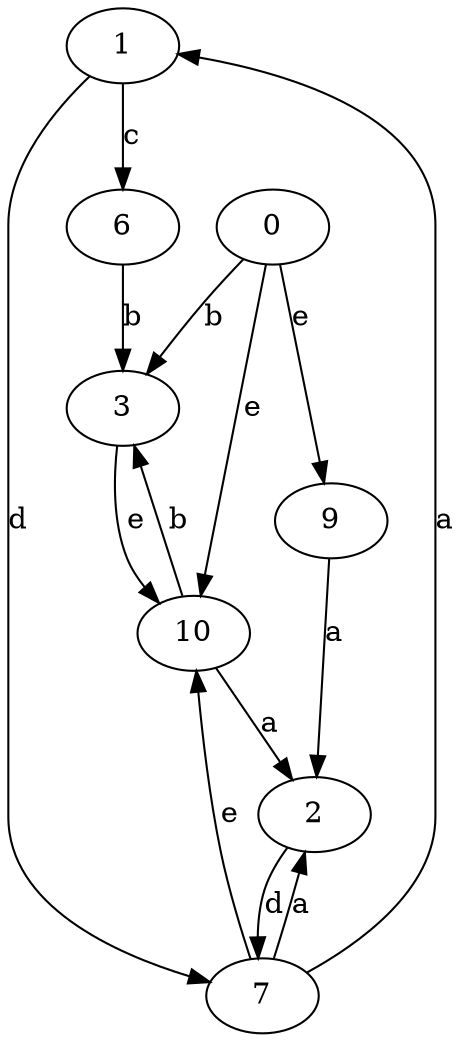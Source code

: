 strict digraph  {
1;
2;
3;
0;
6;
7;
9;
10;
1 -> 6  [label=c];
1 -> 7  [label=d];
2 -> 7  [label=d];
3 -> 10  [label=e];
0 -> 3  [label=b];
0 -> 9  [label=e];
0 -> 10  [label=e];
6 -> 3  [label=b];
7 -> 1  [label=a];
7 -> 2  [label=a];
7 -> 10  [label=e];
9 -> 2  [label=a];
10 -> 2  [label=a];
10 -> 3  [label=b];
}
